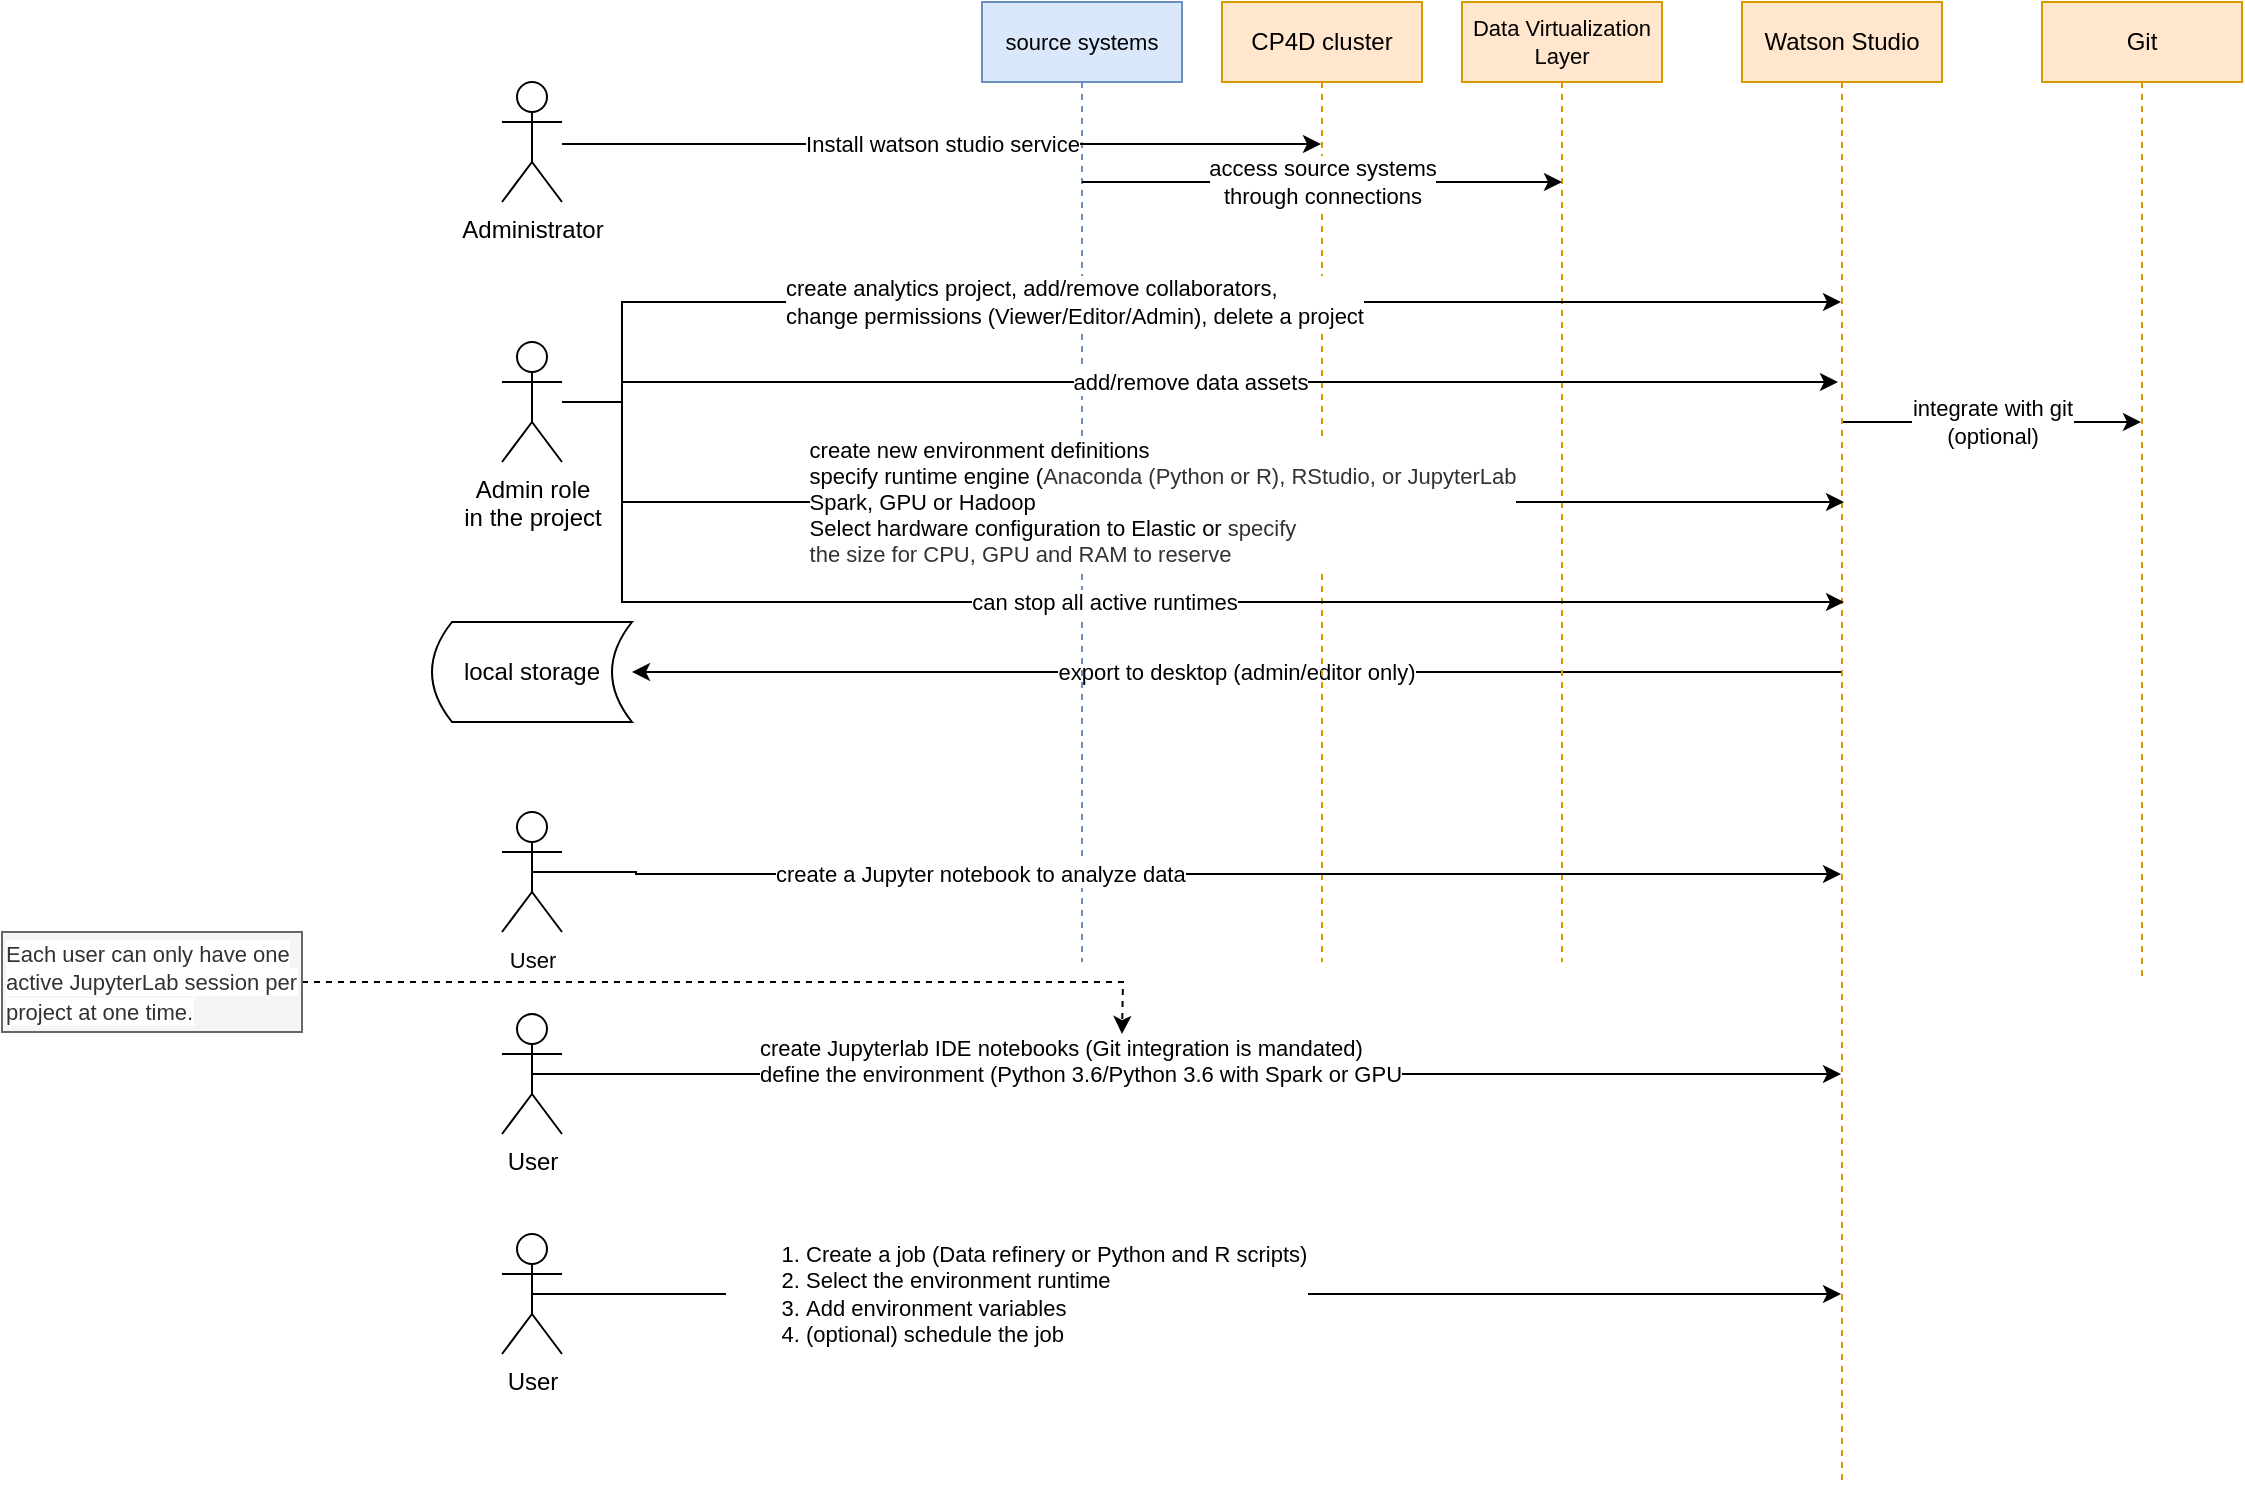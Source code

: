 <mxfile version="13.4.2" type="github">
  <diagram id="eg-KxdZGn40rmP_0OuYB" name="Page-1">
    <mxGraphModel dx="813" dy="416" grid="1" gridSize="10" guides="1" tooltips="1" connect="1" arrows="1" fold="1" page="1" pageScale="1" pageWidth="850" pageHeight="1100" math="0" shadow="0">
      <root>
        <mxCell id="0" />
        <mxCell id="1" parent="0" />
        <mxCell id="aGjXODq10oeUZTNC7IzL-12" value="integrate with git&lt;br&gt;(optional)" style="edgeStyle=orthogonalEdgeStyle;rounded=0;orthogonalLoop=1;jettySize=auto;html=1;" edge="1" parent="1" source="aGjXODq10oeUZTNC7IzL-1" target="aGjXODq10oeUZTNC7IzL-11">
          <mxGeometry relative="1" as="geometry">
            <Array as="points">
              <mxPoint x="1850" y="240" />
              <mxPoint x="1850" y="240" />
            </Array>
          </mxGeometry>
        </mxCell>
        <mxCell id="aGjXODq10oeUZTNC7IzL-89" value="export to desktop (admin/editor only)" style="edgeStyle=orthogonalEdgeStyle;rounded=0;orthogonalLoop=1;jettySize=auto;html=1;" edge="1" parent="1" source="aGjXODq10oeUZTNC7IzL-1" target="aGjXODq10oeUZTNC7IzL-88">
          <mxGeometry relative="1" as="geometry">
            <Array as="points">
              <mxPoint x="1610" y="365" />
              <mxPoint x="1610" y="365" />
            </Array>
          </mxGeometry>
        </mxCell>
        <mxCell id="aGjXODq10oeUZTNC7IzL-1" value="Watson Studio" style="shape=umlLifeline;perimeter=lifelinePerimeter;whiteSpace=wrap;html=1;container=1;collapsible=0;recursiveResize=0;outlineConnect=0;fillColor=#ffe6cc;strokeColor=#d79b00;" vertex="1" parent="1">
          <mxGeometry x="1710" y="30" width="100" height="740" as="geometry" />
        </mxCell>
        <mxCell id="aGjXODq10oeUZTNC7IzL-2" value="CP4D cluster" style="shape=umlLifeline;perimeter=lifelinePerimeter;whiteSpace=wrap;html=1;container=1;collapsible=0;recursiveResize=0;outlineConnect=0;fillColor=#ffe6cc;strokeColor=#d79b00;" vertex="1" parent="1">
          <mxGeometry x="1450" y="30" width="100" height="480" as="geometry" />
        </mxCell>
        <mxCell id="aGjXODq10oeUZTNC7IzL-4" value="Data Virtualization Layer" style="shape=umlLifeline;perimeter=lifelinePerimeter;whiteSpace=wrap;html=1;container=1;collapsible=0;recursiveResize=0;outlineConnect=0;fillColor=#ffe6cc;strokeColor=#d79b00;fontSize=11;" vertex="1" parent="1">
          <mxGeometry x="1570" y="30" width="100" height="480" as="geometry" />
        </mxCell>
        <mxCell id="aGjXODq10oeUZTNC7IzL-5" value="source systems" style="shape=umlLifeline;perimeter=lifelinePerimeter;whiteSpace=wrap;html=1;container=1;collapsible=0;recursiveResize=0;outlineConnect=0;fillColor=#dae8fc;strokeColor=#6c8ebf;fontSize=11;" vertex="1" parent="1">
          <mxGeometry x="1330" y="30" width="100" height="480" as="geometry" />
        </mxCell>
        <mxCell id="aGjXODq10oeUZTNC7IzL-6" value="access source systems &lt;br&gt;through connections" style="edgeStyle=orthogonalEdgeStyle;rounded=0;orthogonalLoop=1;jettySize=auto;html=1;strokeWidth=1;fontSize=11;" edge="1" parent="1" source="aGjXODq10oeUZTNC7IzL-5">
          <mxGeometry x="0.002" relative="1" as="geometry">
            <Array as="points">
              <mxPoint x="1620" y="120" />
            </Array>
            <mxPoint x="1380" y="170" as="sourcePoint" />
            <mxPoint x="1620" y="120" as="targetPoint" />
            <mxPoint as="offset" />
          </mxGeometry>
        </mxCell>
        <mxCell id="aGjXODq10oeUZTNC7IzL-8" value="Install watson studio service" style="edgeStyle=orthogonalEdgeStyle;rounded=0;orthogonalLoop=1;jettySize=auto;html=1;" edge="1" parent="1">
          <mxGeometry relative="1" as="geometry">
            <mxPoint x="1120" y="101" as="sourcePoint" />
            <mxPoint x="1499.5" y="101" as="targetPoint" />
            <Array as="points">
              <mxPoint x="1350" y="101" />
              <mxPoint x="1350" y="101" />
            </Array>
          </mxGeometry>
        </mxCell>
        <mxCell id="aGjXODq10oeUZTNC7IzL-7" value="Administrator" style="shape=umlActor;verticalLabelPosition=bottom;verticalAlign=top;html=1;outlineConnect=0;" vertex="1" parent="1">
          <mxGeometry x="1090" y="70" width="30" height="60" as="geometry" />
        </mxCell>
        <mxCell id="aGjXODq10oeUZTNC7IzL-10" value="create analytics project, add/remove collaborators, &lt;br&gt;change permissions (Viewer/Editor/Admin), delete a project" style="edgeStyle=orthogonalEdgeStyle;rounded=0;orthogonalLoop=1;jettySize=auto;html=1;align=left;" edge="1" parent="1" target="aGjXODq10oeUZTNC7IzL-1">
          <mxGeometry x="0.001" y="200" relative="1" as="geometry">
            <mxPoint x="1150" y="230" as="sourcePoint" />
            <mxPoint x="1759.5" y="213" as="targetPoint" />
            <Array as="points">
              <mxPoint x="1150" y="180" />
            </Array>
            <mxPoint x="-200" y="200" as="offset" />
          </mxGeometry>
        </mxCell>
        <mxCell id="aGjXODq10oeUZTNC7IzL-23" value="&lt;div style=&quot;text-align: left&quot;&gt;create new environment definitions&lt;/div&gt;&lt;font style=&quot;font-size: 11px&quot;&gt;&lt;div style=&quot;text-align: left&quot;&gt;specify runtime engine (&lt;span style=&quot;color: rgb(50 , 50 , 50) ; font-family: &amp;#34;ibm plex sans&amp;#34; , , &amp;#34;helvetica neue&amp;#34; , &amp;#34;arial&amp;#34; , sans-serif&quot;&gt;Anaconda (Python or R), RStudio, or JupyterLab&lt;/span&gt;&lt;/div&gt;&lt;div style=&quot;text-align: left&quot;&gt;Spark, GPU or Hadoop&lt;/div&gt;&lt;div style=&quot;text-align: left&quot;&gt;Select hardware configuration to Elastic or&amp;nbsp;&lt;span style=&quot;color: rgb(50 , 50 , 50) ; font-family: &amp;#34;ibm plex sans&amp;#34; , , &amp;#34;helvetica neue&amp;#34; , &amp;#34;arial&amp;#34; , sans-serif&quot;&gt;specify&amp;nbsp;&lt;/span&gt;&lt;/div&gt;&lt;div style=&quot;text-align: left&quot;&gt;&lt;span style=&quot;color: rgb(50 , 50 , 50) ; font-family: &amp;#34;ibm plex sans&amp;#34; , , &amp;#34;helvetica neue&amp;#34; , &amp;#34;arial&amp;#34; , sans-serif&quot;&gt;the size for CPU, GPU and RAM to reserve&lt;/span&gt;&lt;/div&gt;&lt;/font&gt;" style="edgeStyle=orthogonalEdgeStyle;rounded=0;orthogonalLoop=1;jettySize=auto;html=1;" edge="1" parent="1">
          <mxGeometry x="-0.003" relative="1" as="geometry">
            <mxPoint x="1130" y="230" as="sourcePoint" />
            <mxPoint x="1761" y="280" as="targetPoint" />
            <Array as="points">
              <mxPoint x="1150" y="230" />
              <mxPoint x="1150" y="280" />
            </Array>
            <mxPoint as="offset" />
          </mxGeometry>
        </mxCell>
        <mxCell id="aGjXODq10oeUZTNC7IzL-25" value="can stop all active runtimes" style="edgeStyle=orthogonalEdgeStyle;rounded=0;orthogonalLoop=1;jettySize=auto;html=1;" edge="1" parent="1" source="aGjXODq10oeUZTNC7IzL-9">
          <mxGeometry relative="1" as="geometry">
            <mxPoint x="1761" y="330" as="targetPoint" />
            <Array as="points">
              <mxPoint x="1150" y="230" />
              <mxPoint x="1150" y="330" />
            </Array>
          </mxGeometry>
        </mxCell>
        <mxCell id="aGjXODq10oeUZTNC7IzL-90" value="add/remove data assets" style="edgeStyle=orthogonalEdgeStyle;rounded=0;orthogonalLoop=1;jettySize=auto;html=1;" edge="1" parent="1" source="aGjXODq10oeUZTNC7IzL-9">
          <mxGeometry relative="1" as="geometry">
            <mxPoint x="1758" y="220" as="targetPoint" />
            <Array as="points">
              <mxPoint x="1150" y="230" />
              <mxPoint x="1150" y="220" />
              <mxPoint x="1758" y="220" />
            </Array>
          </mxGeometry>
        </mxCell>
        <mxCell id="aGjXODq10oeUZTNC7IzL-9" value="Admin role &lt;br&gt;in the project" style="shape=umlActor;verticalLabelPosition=bottom;verticalAlign=top;html=1;outlineConnect=0;" vertex="1" parent="1">
          <mxGeometry x="1090" y="200" width="30" height="60" as="geometry" />
        </mxCell>
        <mxCell id="aGjXODq10oeUZTNC7IzL-11" value="Git" style="shape=umlLifeline;perimeter=lifelinePerimeter;whiteSpace=wrap;html=1;container=1;collapsible=0;recursiveResize=0;outlineConnect=0;fillColor=#ffe6cc;strokeColor=#d79b00;" vertex="1" parent="1">
          <mxGeometry x="1860" y="30" width="100" height="490" as="geometry" />
        </mxCell>
        <mxCell id="aGjXODq10oeUZTNC7IzL-14" value="create a Jupyter notebook to analyze data" style="edgeStyle=orthogonalEdgeStyle;rounded=0;orthogonalLoop=1;jettySize=auto;html=1;align=left;exitX=0.5;exitY=0.5;exitDx=0;exitDy=0;exitPerimeter=0;" edge="1" parent="1" source="aGjXODq10oeUZTNC7IzL-13">
          <mxGeometry x="0.466" y="-360" relative="1" as="geometry">
            <mxPoint x="1200" y="466.0" as="sourcePoint" />
            <mxPoint x="1759.5" y="466.0" as="targetPoint" />
            <Array as="points">
              <mxPoint x="1157" y="466" />
            </Array>
            <mxPoint x="-360" y="-360" as="offset" />
          </mxGeometry>
        </mxCell>
        <mxCell id="aGjXODq10oeUZTNC7IzL-13" value="&lt;font style=&quot;font-size: 11px&quot;&gt;User&lt;/font&gt;" style="shape=umlActor;verticalLabelPosition=bottom;verticalAlign=top;html=1;outlineConnect=0;" vertex="1" parent="1">
          <mxGeometry x="1090" y="435" width="30" height="60" as="geometry" />
        </mxCell>
        <mxCell id="aGjXODq10oeUZTNC7IzL-16" style="edgeStyle=orthogonalEdgeStyle;rounded=0;orthogonalLoop=1;jettySize=auto;html=1;exitX=0.5;exitY=0.5;exitDx=0;exitDy=0;exitPerimeter=0;" edge="1" parent="1" source="aGjXODq10oeUZTNC7IzL-15">
          <mxGeometry relative="1" as="geometry">
            <mxPoint x="1759.5" y="566.0" as="targetPoint" />
            <Array as="points" />
          </mxGeometry>
        </mxCell>
        <mxCell id="aGjXODq10oeUZTNC7IzL-17" value="&lt;span&gt;create Jupyterlab IDE notebooks (Git integration is mandated)&lt;br&gt;define the environment (Python 3.6/Python 3.6 with Spark or GPU&lt;br&gt;&lt;br&gt;&lt;/span&gt;" style="edgeLabel;html=1;align=left;verticalAlign=middle;resizable=0;points=[];" vertex="1" connectable="0" parent="aGjXODq10oeUZTNC7IzL-16">
          <mxGeometry x="-0.339" y="1" relative="1" as="geometry">
            <mxPoint x="-104.83" y="1" as="offset" />
          </mxGeometry>
        </mxCell>
        <mxCell id="aGjXODq10oeUZTNC7IzL-15" value="User" style="shape=umlActor;verticalLabelPosition=bottom;verticalAlign=top;html=1;outlineConnect=0;" vertex="1" parent="1">
          <mxGeometry x="1090" y="536" width="30" height="60" as="geometry" />
        </mxCell>
        <mxCell id="aGjXODq10oeUZTNC7IzL-20" value="&lt;ol&gt;&lt;li&gt;Create a job (Data refinery or Python and R scripts)&lt;/li&gt;&lt;li&gt;Select the environment runtime&lt;/li&gt;&lt;li&gt;Add environment variables&lt;/li&gt;&lt;li&gt;(optional) schedule the job&lt;/li&gt;&lt;/ol&gt;" style="edgeStyle=orthogonalEdgeStyle;rounded=0;orthogonalLoop=1;jettySize=auto;html=1;exitX=0.5;exitY=0.5;exitDx=0;exitDy=0;exitPerimeter=0;align=left;" edge="1" parent="1" source="aGjXODq10oeUZTNC7IzL-19">
          <mxGeometry x="-0.008" y="-230" relative="1" as="geometry">
            <mxPoint x="1759.5" y="676" as="targetPoint" />
            <Array as="points">
              <mxPoint x="1470" y="676" />
              <mxPoint x="1470" y="676" />
            </Array>
            <mxPoint x="-230" y="-230" as="offset" />
          </mxGeometry>
        </mxCell>
        <mxCell id="aGjXODq10oeUZTNC7IzL-19" value="User" style="shape=umlActor;verticalLabelPosition=bottom;verticalAlign=top;html=1;outlineConnect=0;" vertex="1" parent="1">
          <mxGeometry x="1090" y="646" width="30" height="60" as="geometry" />
        </mxCell>
        <mxCell id="aGjXODq10oeUZTNC7IzL-22" style="edgeStyle=orthogonalEdgeStyle;rounded=0;orthogonalLoop=1;jettySize=auto;html=1;dashed=1;" edge="1" parent="1" source="aGjXODq10oeUZTNC7IzL-21">
          <mxGeometry relative="1" as="geometry">
            <mxPoint x="1400" y="546.0" as="targetPoint" />
          </mxGeometry>
        </mxCell>
        <mxCell id="aGjXODq10oeUZTNC7IzL-21" value="&lt;span style=&quot;color: rgb(50 , 50 , 50) ; background-color: rgb(255 , 255 , 255)&quot;&gt;&lt;font style=&quot;font-size: 11px&quot;&gt;Each user can only have one active JupyterLab session per project at one time.&lt;/font&gt;&lt;/span&gt;" style="text;html=1;strokeColor=#666666;fillColor=#f5f5f5;align=left;verticalAlign=middle;whiteSpace=wrap;rounded=0;fontColor=#333333;" vertex="1" parent="1">
          <mxGeometry x="840" y="495" width="150" height="50" as="geometry" />
        </mxCell>
        <mxCell id="aGjXODq10oeUZTNC7IzL-88" value="local storage" style="shape=dataStorage;whiteSpace=wrap;html=1;" vertex="1" parent="1">
          <mxGeometry x="1055" y="340" width="100" height="50" as="geometry" />
        </mxCell>
      </root>
    </mxGraphModel>
  </diagram>
</mxfile>
